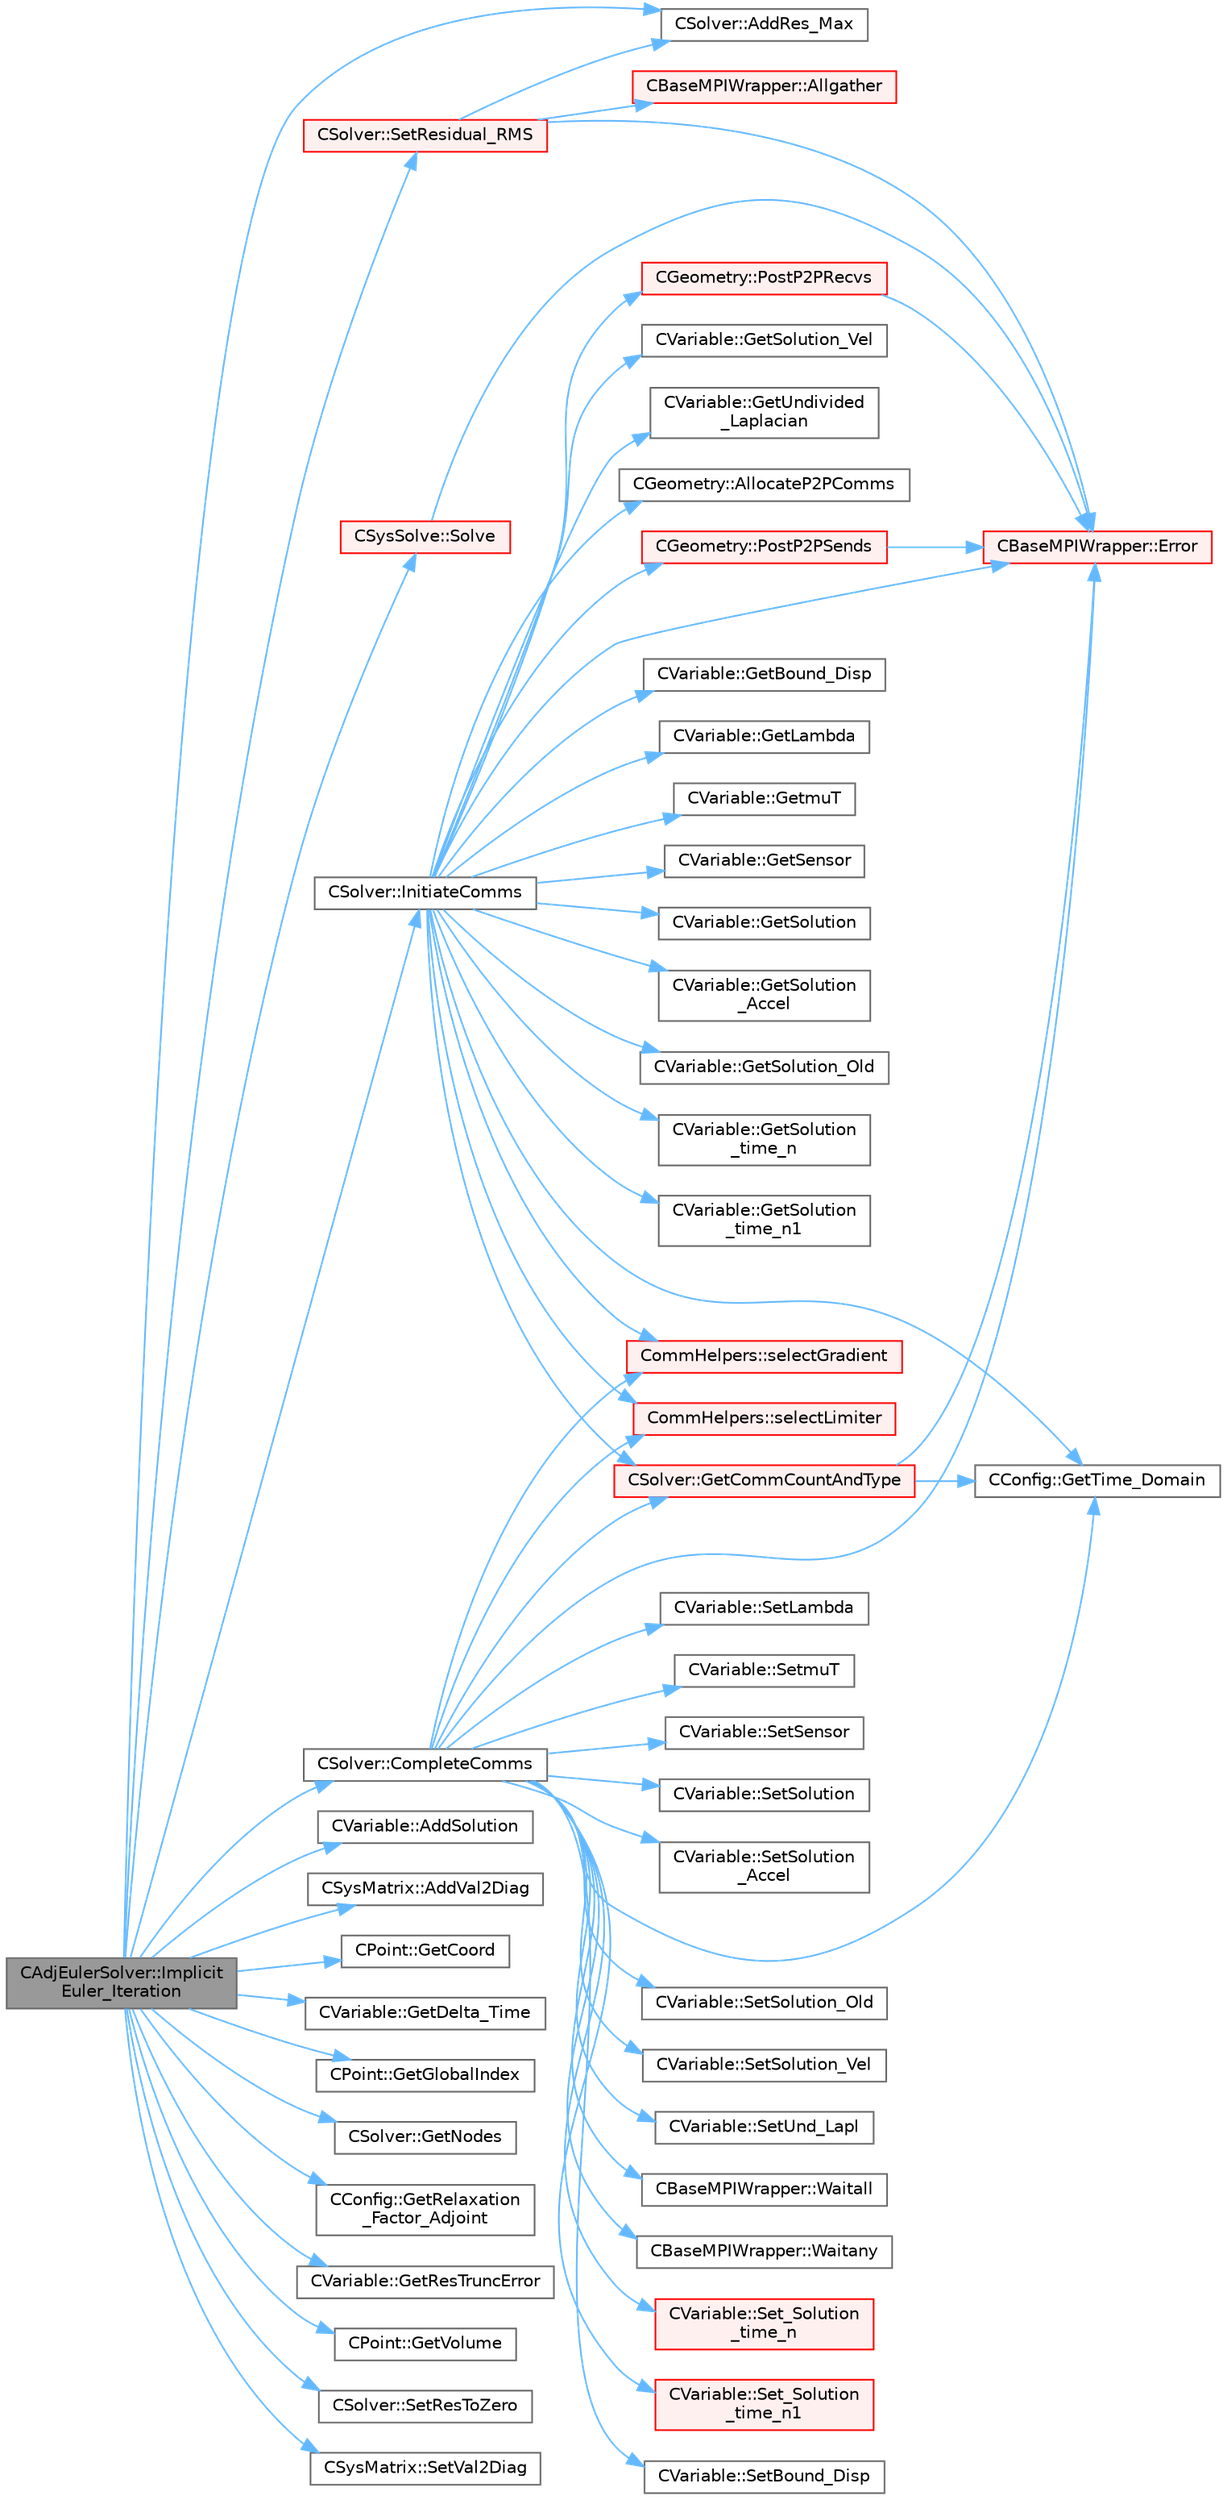 digraph "CAdjEulerSolver::ImplicitEuler_Iteration"
{
 // LATEX_PDF_SIZE
  bgcolor="transparent";
  edge [fontname=Helvetica,fontsize=10,labelfontname=Helvetica,labelfontsize=10];
  node [fontname=Helvetica,fontsize=10,shape=box,height=0.2,width=0.4];
  rankdir="LR";
  Node1 [id="Node000001",label="CAdjEulerSolver::Implicit\lEuler_Iteration",height=0.2,width=0.4,color="gray40", fillcolor="grey60", style="filled", fontcolor="black",tooltip="Update the solution using an implicit solver."];
  Node1 -> Node2 [id="edge1_Node000001_Node000002",color="steelblue1",style="solid",tooltip=" "];
  Node2 [id="Node000002",label="CSolver::AddRes_Max",height=0.2,width=0.4,color="grey40", fillcolor="white", style="filled",URL="$classCSolver.html#af5f5107e5a9ce6b9b97a4a96aef30245",tooltip="Adds the maximal residual, this is useful for the convergence history."];
  Node1 -> Node3 [id="edge2_Node000001_Node000003",color="steelblue1",style="solid",tooltip=" "];
  Node3 [id="Node000003",label="CVariable::AddSolution",height=0.2,width=0.4,color="grey40", fillcolor="white", style="filled",URL="$classCVariable.html#acb44f7d71d6e55b18bd008b704327f4a",tooltip="Add a value to the solution."];
  Node1 -> Node4 [id="edge3_Node000001_Node000004",color="steelblue1",style="solid",tooltip=" "];
  Node4 [id="Node000004",label="CSysMatrix::AddVal2Diag",height=0.2,width=0.4,color="grey40", fillcolor="white", style="filled",URL="$classCSysMatrix.html#ad230c61b0790b0bf25bba46a6711fc39",tooltip="Adds the specified value to the diagonal of the (i, i) subblock of the matrix-by-blocks structure."];
  Node1 -> Node5 [id="edge4_Node000001_Node000005",color="steelblue1",style="solid",tooltip=" "];
  Node5 [id="Node000005",label="CSolver::CompleteComms",height=0.2,width=0.4,color="grey40", fillcolor="white", style="filled",URL="$classCSolver.html#a6891c839827efbebdcbf9a349f4da92c",tooltip="Routine to complete the set of non-blocking communications launched by InitiateComms() and unpacking ..."];
  Node5 -> Node6 [id="edge5_Node000005_Node000006",color="steelblue1",style="solid",tooltip=" "];
  Node6 [id="Node000006",label="CBaseMPIWrapper::Error",height=0.2,width=0.4,color="red", fillcolor="#FFF0F0", style="filled",URL="$classCBaseMPIWrapper.html#a04457c47629bda56704e6a8804833eeb",tooltip=" "];
  Node5 -> Node8 [id="edge6_Node000005_Node000008",color="steelblue1",style="solid",tooltip=" "];
  Node8 [id="Node000008",label="CSolver::GetCommCountAndType",height=0.2,width=0.4,color="red", fillcolor="#FFF0F0", style="filled",URL="$classCSolver.html#a56fdda7e77a14dfc70449ecef91336e7",tooltip="Helper function to define the type and number of variables per point for each communication type."];
  Node8 -> Node6 [id="edge7_Node000008_Node000006",color="steelblue1",style="solid",tooltip=" "];
  Node8 -> Node10 [id="edge8_Node000008_Node000010",color="steelblue1",style="solid",tooltip=" "];
  Node10 [id="Node000010",label="CConfig::GetTime_Domain",height=0.2,width=0.4,color="grey40", fillcolor="white", style="filled",URL="$classCConfig.html#a85d2e3cf43b77c63642c40c235b853f3",tooltip="Check if the multizone problem is solved for time domain."];
  Node5 -> Node10 [id="edge9_Node000005_Node000010",color="steelblue1",style="solid",tooltip=" "];
  Node5 -> Node11 [id="edge10_Node000005_Node000011",color="steelblue1",style="solid",tooltip=" "];
  Node11 [id="Node000011",label="CommHelpers::selectGradient",height=0.2,width=0.4,color="red", fillcolor="#FFF0F0", style="filled",URL="$namespaceCommHelpers.html#a691c54929c54c5e0b153a99f22217c8b",tooltip=" "];
  Node5 -> Node16 [id="edge11_Node000005_Node000016",color="steelblue1",style="solid",tooltip=" "];
  Node16 [id="Node000016",label="CommHelpers::selectLimiter",height=0.2,width=0.4,color="red", fillcolor="#FFF0F0", style="filled",URL="$namespaceCommHelpers.html#a88e9c22d59034b9b975cd978e1d99db1",tooltip=" "];
  Node5 -> Node20 [id="edge12_Node000005_Node000020",color="steelblue1",style="solid",tooltip=" "];
  Node20 [id="Node000020",label="CVariable::Set_Solution\l_time_n",height=0.2,width=0.4,color="red", fillcolor="#FFF0F0", style="filled",URL="$classCVariable.html#abf55f051089ec13d9c0422ed3389a9dc",tooltip="Set the variable solution at time n."];
  Node5 -> Node24 [id="edge13_Node000005_Node000024",color="steelblue1",style="solid",tooltip=" "];
  Node24 [id="Node000024",label="CVariable::Set_Solution\l_time_n1",height=0.2,width=0.4,color="red", fillcolor="#FFF0F0", style="filled",URL="$classCVariable.html#a527a337871bb37c3bb2df40c2b946884",tooltip="Set the variable solution at time n-1."];
  Node5 -> Node25 [id="edge14_Node000005_Node000025",color="steelblue1",style="solid",tooltip=" "];
  Node25 [id="Node000025",label="CVariable::SetBound_Disp",height=0.2,width=0.4,color="grey40", fillcolor="white", style="filled",URL="$classCVariable.html#a840431a0403b4bddd0a99dbfdf365795",tooltip="A virtual member. Set the boundary displacement."];
  Node5 -> Node26 [id="edge15_Node000005_Node000026",color="steelblue1",style="solid",tooltip=" "];
  Node26 [id="Node000026",label="CVariable::SetLambda",height=0.2,width=0.4,color="grey40", fillcolor="white", style="filled",URL="$classCVariable.html#afc0086076d62561f31a39f774c297428",tooltip="Set the value of the spectral radius."];
  Node5 -> Node27 [id="edge16_Node000005_Node000027",color="steelblue1",style="solid",tooltip=" "];
  Node27 [id="Node000027",label="CVariable::SetmuT",height=0.2,width=0.4,color="grey40", fillcolor="white", style="filled",URL="$classCVariable.html#a91256a1e927c5a529d853d0f127243de",tooltip="Set the value of the eddy viscosity."];
  Node5 -> Node28 [id="edge17_Node000005_Node000028",color="steelblue1",style="solid",tooltip=" "];
  Node28 [id="Node000028",label="CVariable::SetSensor",height=0.2,width=0.4,color="grey40", fillcolor="white", style="filled",URL="$classCVariable.html#a79ebe4ea3cc8eccd8b004256c5492a9e",tooltip="Set pressure sensor."];
  Node5 -> Node29 [id="edge18_Node000005_Node000029",color="steelblue1",style="solid",tooltip=" "];
  Node29 [id="Node000029",label="CVariable::SetSolution",height=0.2,width=0.4,color="grey40", fillcolor="white", style="filled",URL="$classCVariable.html#a22fbbd7bc6491672843000644a05c6a5",tooltip="Set the value of the solution, all variables."];
  Node5 -> Node30 [id="edge19_Node000005_Node000030",color="steelblue1",style="solid",tooltip=" "];
  Node30 [id="Node000030",label="CVariable::SetSolution\l_Accel",height=0.2,width=0.4,color="grey40", fillcolor="white", style="filled",URL="$classCVariable.html#af87029baec777039085fb1ff17ee9555",tooltip="Set the value of the acceleration (Structural Analysis)."];
  Node5 -> Node31 [id="edge20_Node000005_Node000031",color="steelblue1",style="solid",tooltip=" "];
  Node31 [id="Node000031",label="CVariable::SetSolution_Old",height=0.2,width=0.4,color="grey40", fillcolor="white", style="filled",URL="$classCVariable.html#a6ee4d8d450971204cc054a33d6473732",tooltip="Set the value of the old solution."];
  Node5 -> Node32 [id="edge21_Node000005_Node000032",color="steelblue1",style="solid",tooltip=" "];
  Node32 [id="Node000032",label="CVariable::SetSolution_Vel",height=0.2,width=0.4,color="grey40", fillcolor="white", style="filled",URL="$classCVariable.html#a5c1430d98acd399f1371f23e6fae053f",tooltip="Set the value of the velocity (Structural Analysis)."];
  Node5 -> Node33 [id="edge22_Node000005_Node000033",color="steelblue1",style="solid",tooltip=" "];
  Node33 [id="Node000033",label="CVariable::SetUnd_Lapl",height=0.2,width=0.4,color="grey40", fillcolor="white", style="filled",URL="$classCVariable.html#a70f0c6e3ddcf2fdcde3b90f217a0d4a3",tooltip="Set a value to the undivided laplacian."];
  Node5 -> Node34 [id="edge23_Node000005_Node000034",color="steelblue1",style="solid",tooltip=" "];
  Node34 [id="Node000034",label="CBaseMPIWrapper::Waitall",height=0.2,width=0.4,color="grey40", fillcolor="white", style="filled",URL="$classCBaseMPIWrapper.html#a01c02f8c0c799ccd15023f0c2c3cae27",tooltip=" "];
  Node5 -> Node35 [id="edge24_Node000005_Node000035",color="steelblue1",style="solid",tooltip=" "];
  Node35 [id="Node000035",label="CBaseMPIWrapper::Waitany",height=0.2,width=0.4,color="grey40", fillcolor="white", style="filled",URL="$classCBaseMPIWrapper.html#a5f4a1382f625fbbfb2c6224a87591825",tooltip=" "];
  Node1 -> Node36 [id="edge25_Node000001_Node000036",color="steelblue1",style="solid",tooltip=" "];
  Node36 [id="Node000036",label="CPoint::GetCoord",height=0.2,width=0.4,color="grey40", fillcolor="white", style="filled",URL="$classCPoint.html#ab16c29dd03911529cd73bf467c313179",tooltip="Get the coordinates dor the control volume."];
  Node1 -> Node37 [id="edge26_Node000001_Node000037",color="steelblue1",style="solid",tooltip=" "];
  Node37 [id="Node000037",label="CVariable::GetDelta_Time",height=0.2,width=0.4,color="grey40", fillcolor="white", style="filled",URL="$classCVariable.html#aef3ea2cd0a87d55835bb2bd332678489",tooltip="Get the value of the time step."];
  Node1 -> Node38 [id="edge27_Node000001_Node000038",color="steelblue1",style="solid",tooltip=" "];
  Node38 [id="Node000038",label="CPoint::GetGlobalIndex",height=0.2,width=0.4,color="grey40", fillcolor="white", style="filled",URL="$classCPoint.html#a8a53865a92d645b1b74c4d817b4aae10",tooltip="Get the global index in a parallel computation."];
  Node1 -> Node39 [id="edge28_Node000001_Node000039",color="steelblue1",style="solid",tooltip=" "];
  Node39 [id="Node000039",label="CSolver::GetNodes",height=0.2,width=0.4,color="grey40", fillcolor="white", style="filled",URL="$classCSolver.html#adb28ae3845a6b61cf764a8e9fe4b794e",tooltip="Allow outside access to the nodes of the solver, containing conservatives, primitives,..."];
  Node1 -> Node40 [id="edge29_Node000001_Node000040",color="steelblue1",style="solid",tooltip=" "];
  Node40 [id="Node000040",label="CConfig::GetRelaxation\l_Factor_Adjoint",height=0.2,width=0.4,color="grey40", fillcolor="white", style="filled",URL="$classCConfig.html#abd3ec0e1993eb0012d299a82937b90db",tooltip="Get the relaxation factor for solution updates of adjoint solvers."];
  Node1 -> Node41 [id="edge30_Node000001_Node000041",color="steelblue1",style="solid",tooltip=" "];
  Node41 [id="Node000041",label="CVariable::GetResTruncError",height=0.2,width=0.4,color="grey40", fillcolor="white", style="filled",URL="$classCVariable.html#ad15a234a33df94bfbb0465f74eb11d86",tooltip="Get the truncation error."];
  Node1 -> Node42 [id="edge31_Node000001_Node000042",color="steelblue1",style="solid",tooltip=" "];
  Node42 [id="Node000042",label="CPoint::GetVolume",height=0.2,width=0.4,color="grey40", fillcolor="white", style="filled",URL="$classCPoint.html#acc83b19b9c7201987cc2e948a7259af8",tooltip="Get area or volume of the control volume."];
  Node1 -> Node43 [id="edge32_Node000001_Node000043",color="steelblue1",style="solid",tooltip=" "];
  Node43 [id="Node000043",label="CSolver::InitiateComms",height=0.2,width=0.4,color="grey40", fillcolor="white", style="filled",URL="$classCSolver.html#a7c5c26e7f006b4bb7e93582d839cf09d",tooltip="Routine to load a solver quantity into the data structures for MPI point-to-point communication and t..."];
  Node43 -> Node44 [id="edge33_Node000043_Node000044",color="steelblue1",style="solid",tooltip=" "];
  Node44 [id="Node000044",label="CGeometry::AllocateP2PComms",height=0.2,width=0.4,color="grey40", fillcolor="white", style="filled",URL="$classCGeometry.html#ab8d78a9f4017431b7542e154f58a7e63",tooltip="Routine to allocate buffers for point-to-point MPI communications. Also called to dynamically realloc..."];
  Node43 -> Node6 [id="edge34_Node000043_Node000006",color="steelblue1",style="solid",tooltip=" "];
  Node43 -> Node45 [id="edge35_Node000043_Node000045",color="steelblue1",style="solid",tooltip=" "];
  Node45 [id="Node000045",label="CVariable::GetBound_Disp",height=0.2,width=0.4,color="grey40", fillcolor="white", style="filled",URL="$classCVariable.html#a7e382eae45700e5c1e8973292c08f128",tooltip="A virtual member. Get the value of the displacement imposed at the boundary."];
  Node43 -> Node8 [id="edge36_Node000043_Node000008",color="steelblue1",style="solid",tooltip=" "];
  Node43 -> Node46 [id="edge37_Node000043_Node000046",color="steelblue1",style="solid",tooltip=" "];
  Node46 [id="Node000046",label="CVariable::GetLambda",height=0.2,width=0.4,color="grey40", fillcolor="white", style="filled",URL="$classCVariable.html#af0b6afbd2666eab791d902f50fc3e869",tooltip="Get the value of the spectral radius."];
  Node43 -> Node47 [id="edge38_Node000043_Node000047",color="steelblue1",style="solid",tooltip=" "];
  Node47 [id="Node000047",label="CVariable::GetmuT",height=0.2,width=0.4,color="grey40", fillcolor="white", style="filled",URL="$classCVariable.html#ad35ee29420764dda0bbb574f7a7253e7",tooltip="Get the value of the eddy viscosity."];
  Node43 -> Node48 [id="edge39_Node000043_Node000048",color="steelblue1",style="solid",tooltip=" "];
  Node48 [id="Node000048",label="CVariable::GetSensor",height=0.2,width=0.4,color="grey40", fillcolor="white", style="filled",URL="$classCVariable.html#afec545423f883bcd961ac9f1e5d18dd2",tooltip="Get the pressure sensor."];
  Node43 -> Node49 [id="edge40_Node000043_Node000049",color="steelblue1",style="solid",tooltip=" "];
  Node49 [id="Node000049",label="CVariable::GetSolution",height=0.2,width=0.4,color="grey40", fillcolor="white", style="filled",URL="$classCVariable.html#a261483e39c23c1de7cb9aea7e917c121",tooltip="Get the solution."];
  Node43 -> Node50 [id="edge41_Node000043_Node000050",color="steelblue1",style="solid",tooltip=" "];
  Node50 [id="Node000050",label="CVariable::GetSolution\l_Accel",height=0.2,width=0.4,color="grey40", fillcolor="white", style="filled",URL="$classCVariable.html#aef2fdf091198070a00d12cdb4dea3ff6",tooltip="Get the acceleration (Structural Analysis)."];
  Node43 -> Node51 [id="edge42_Node000043_Node000051",color="steelblue1",style="solid",tooltip=" "];
  Node51 [id="Node000051",label="CVariable::GetSolution_Old",height=0.2,width=0.4,color="grey40", fillcolor="white", style="filled",URL="$classCVariable.html#a70a9df6b6cc631f9c3b9a3ef7b3ecfe4",tooltip="Get the old solution of the problem (Runge-Kutta method)"];
  Node43 -> Node52 [id="edge43_Node000043_Node000052",color="steelblue1",style="solid",tooltip=" "];
  Node52 [id="Node000052",label="CVariable::GetSolution\l_time_n",height=0.2,width=0.4,color="grey40", fillcolor="white", style="filled",URL="$classCVariable.html#a2aec6dba162ef493a8f3e0e8eaa0e132",tooltip="Get the solution at time n."];
  Node43 -> Node53 [id="edge44_Node000043_Node000053",color="steelblue1",style="solid",tooltip=" "];
  Node53 [id="Node000053",label="CVariable::GetSolution\l_time_n1",height=0.2,width=0.4,color="grey40", fillcolor="white", style="filled",URL="$classCVariable.html#a11a0e420f36da5e4679c2e2ff3c11eb5",tooltip="Get the solution at time n-1."];
  Node43 -> Node54 [id="edge45_Node000043_Node000054",color="steelblue1",style="solid",tooltip=" "];
  Node54 [id="Node000054",label="CVariable::GetSolution_Vel",height=0.2,width=0.4,color="grey40", fillcolor="white", style="filled",URL="$classCVariable.html#ae403ee21871629716cbabead1c587dac",tooltip="Get the velocity (Structural Analysis)."];
  Node43 -> Node10 [id="edge46_Node000043_Node000010",color="steelblue1",style="solid",tooltip=" "];
  Node43 -> Node55 [id="edge47_Node000043_Node000055",color="steelblue1",style="solid",tooltip=" "];
  Node55 [id="Node000055",label="CVariable::GetUndivided\l_Laplacian",height=0.2,width=0.4,color="grey40", fillcolor="white", style="filled",URL="$classCVariable.html#aac1967b85418fbebb75e83f6f308dd37",tooltip="Get the undivided laplacian of the solution."];
  Node43 -> Node56 [id="edge48_Node000043_Node000056",color="steelblue1",style="solid",tooltip=" "];
  Node56 [id="Node000056",label="CGeometry::PostP2PRecvs",height=0.2,width=0.4,color="red", fillcolor="#FFF0F0", style="filled",URL="$classCGeometry.html#a0951357cde88070db559d6d2511a515d",tooltip="Routine to launch non-blocking recvs only for all point-to-point communication with neighboring parti..."];
  Node56 -> Node6 [id="edge49_Node000056_Node000006",color="steelblue1",style="solid",tooltip=" "];
  Node43 -> Node59 [id="edge50_Node000043_Node000059",color="steelblue1",style="solid",tooltip=" "];
  Node59 [id="Node000059",label="CGeometry::PostP2PSends",height=0.2,width=0.4,color="red", fillcolor="#FFF0F0", style="filled",URL="$classCGeometry.html#a3fd5ef26d01c258616c8bd5f83e345f5",tooltip="Routine to launch a single non-blocking send once the buffer is loaded for a point-to-point commucati..."];
  Node59 -> Node6 [id="edge51_Node000059_Node000006",color="steelblue1",style="solid",tooltip=" "];
  Node43 -> Node11 [id="edge52_Node000043_Node000011",color="steelblue1",style="solid",tooltip=" "];
  Node43 -> Node16 [id="edge53_Node000043_Node000016",color="steelblue1",style="solid",tooltip=" "];
  Node1 -> Node61 [id="edge54_Node000001_Node000061",color="steelblue1",style="solid",tooltip=" "];
  Node61 [id="Node000061",label="CSolver::SetResidual_RMS",height=0.2,width=0.4,color="red", fillcolor="#FFF0F0", style="filled",URL="$classCSolver.html#a1ac9c08f281abbb09cbb702b3fd644f7",tooltip="Set the value of the max residual and RMS residual."];
  Node61 -> Node2 [id="edge55_Node000061_Node000002",color="steelblue1",style="solid",tooltip=" "];
  Node61 -> Node62 [id="edge56_Node000061_Node000062",color="steelblue1",style="solid",tooltip=" "];
  Node62 [id="Node000062",label="CBaseMPIWrapper::Allgather",height=0.2,width=0.4,color="red", fillcolor="#FFF0F0", style="filled",URL="$classCBaseMPIWrapper.html#a137ef06ade0c4f94d2a61f9b8817b6a7",tooltip=" "];
  Node61 -> Node6 [id="edge57_Node000061_Node000006",color="steelblue1",style="solid",tooltip=" "];
  Node1 -> Node72 [id="edge58_Node000001_Node000072",color="steelblue1",style="solid",tooltip=" "];
  Node72 [id="Node000072",label="CSolver::SetResToZero",height=0.2,width=0.4,color="grey40", fillcolor="white", style="filled",URL="$classCSolver.html#a7ede16ff7b3e95bcbaa3eabd99fdf648",tooltip="Set the RMS and MAX residual to zero."];
  Node1 -> Node73 [id="edge59_Node000001_Node000073",color="steelblue1",style="solid",tooltip=" "];
  Node73 [id="Node000073",label="CSysMatrix::SetVal2Diag",height=0.2,width=0.4,color="grey40", fillcolor="white", style="filled",URL="$classCSysMatrix.html#a09cc02e9f653a7b84e6222663112b26d",tooltip="Sets the specified value to the diagonal of the (i, i) subblock of the matrix-by-blocks structure."];
  Node1 -> Node74 [id="edge60_Node000001_Node000074",color="steelblue1",style="solid",tooltip=" "];
  Node74 [id="Node000074",label="CSysSolve::Solve",height=0.2,width=0.4,color="red", fillcolor="#FFF0F0", style="filled",URL="$classCSysSolve.html#a8b6b6ec9a70f8207cbf0b7a5c37eaef8",tooltip="Solve the linear system using a Krylov subspace method."];
  Node74 -> Node6 [id="edge61_Node000074_Node000006",color="steelblue1",style="solid",tooltip=" "];
}
